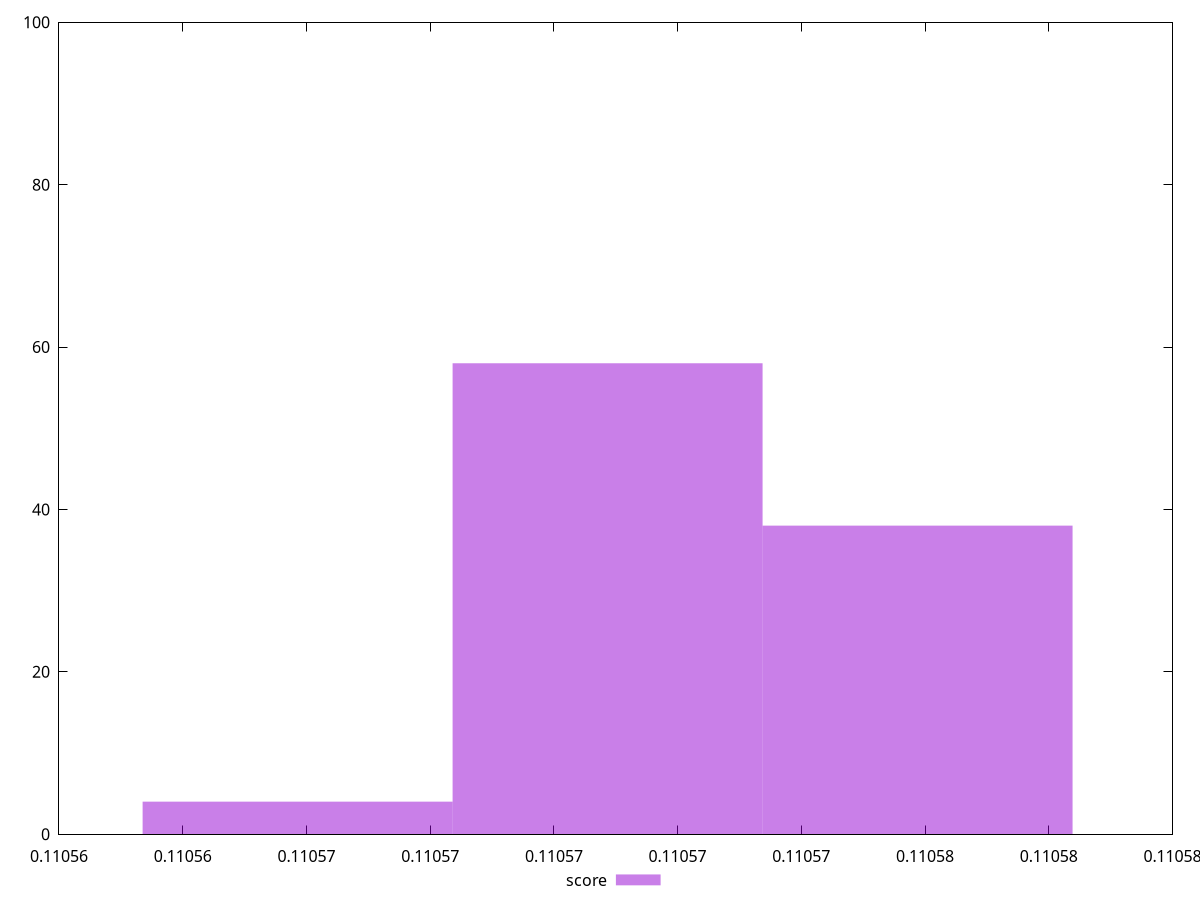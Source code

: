 reset
set terminal svg size 640, 490 enhanced background rgb 'white'
set output "reprap/uses-long-cache-ttl/samples/pages+cached+nointeractive/score/histogram.svg"

$score <<EOF
0.11057086803945802 58
0.11057587895525788 38
0.11056585712365818 4
EOF

set key outside below
set boxwidth 0.000005010915799848547
set yrange [0:100]
set style fill transparent solid 0.5 noborder

plot \
  $score title "score" with boxes, \


reset